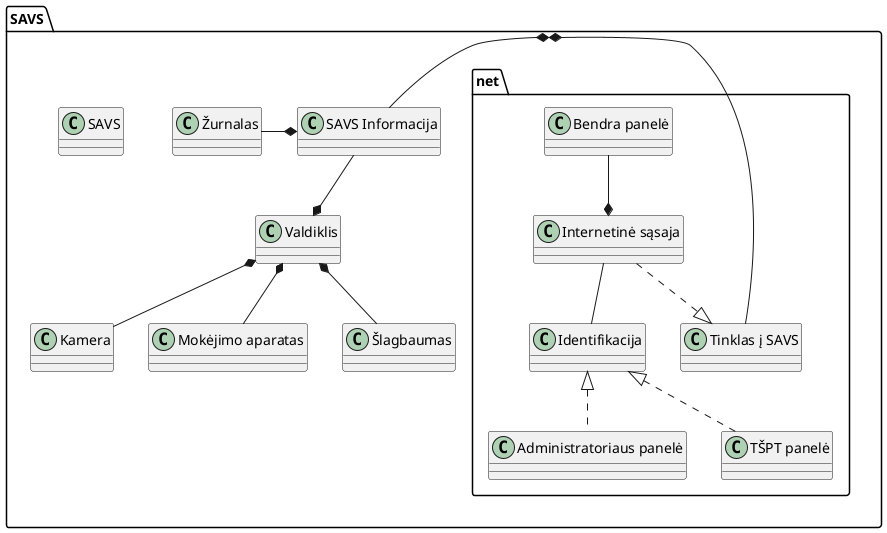 @startuml

package "SAVS" {
    class "SAVS"
    class "SAVS Informacija" as SAVSInformacija
    class "Žurnalas"
    class "Kamera"
    class "Mokėjimo aparatas" as MokejimoAparatas
    class "Šlagbaumas"
    class "Valdiklis"
    package "SAVS.net" {
        class "Tinklas į SAVS" as TinklasISAVS
        class "Administratoriaus panelė" as AdminPanele
        class "Bendra panelė" as BendraPanele
        class "TŠPT panelė" as TSPTPanele
        class "Internetinė sąsaja" as InternetineSasaja
        class "Identifikacija"
    }
}

SAVS *-- SAVSInformacija
SAVS *-- TinklasISAVS

Žurnalas -* SAVSInformacija
SAVSInformacija --* Valdiklis
Valdiklis *-- Šlagbaumas
Valdiklis *-- MokejimoAparatas
Valdiklis *-- Kamera

BendraPanele --* InternetineSasaja
InternetineSasaja ..|> TinklasISAVS
InternetineSasaja -- Identifikacija
Identifikacija <|.. AdminPanele
Identifikacija <|.. TSPTPanele

@enduml